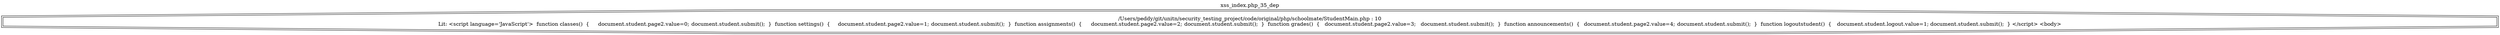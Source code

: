 digraph cfg {
  label="xss_index.php_35_dep";
  labelloc=t;
  n1 [shape=doubleoctagon, label="/Users/peddy/git/unitn/security_testing_project/code/original/php/schoolmate/StudentMain.php : 10\nLit: <script language='JavaScript'>  function classes()  {	document.student.page2.value=0;	document.student.submit();  }  function settings()  {	document.student.page2.value=1;	document.student.submit();  }  function assignments()  {	document.student.page2.value=2;	document.student.submit();  }  function grades()  {   document.student.page2.value=3;   document.student.submit();  }  function announcements()  {	document.student.page2.value=4;	document.student.submit();  }  function logoutstudent()  {	document.student.logout.value=1;	document.student.submit();  } </script> <body>\n"];
}
